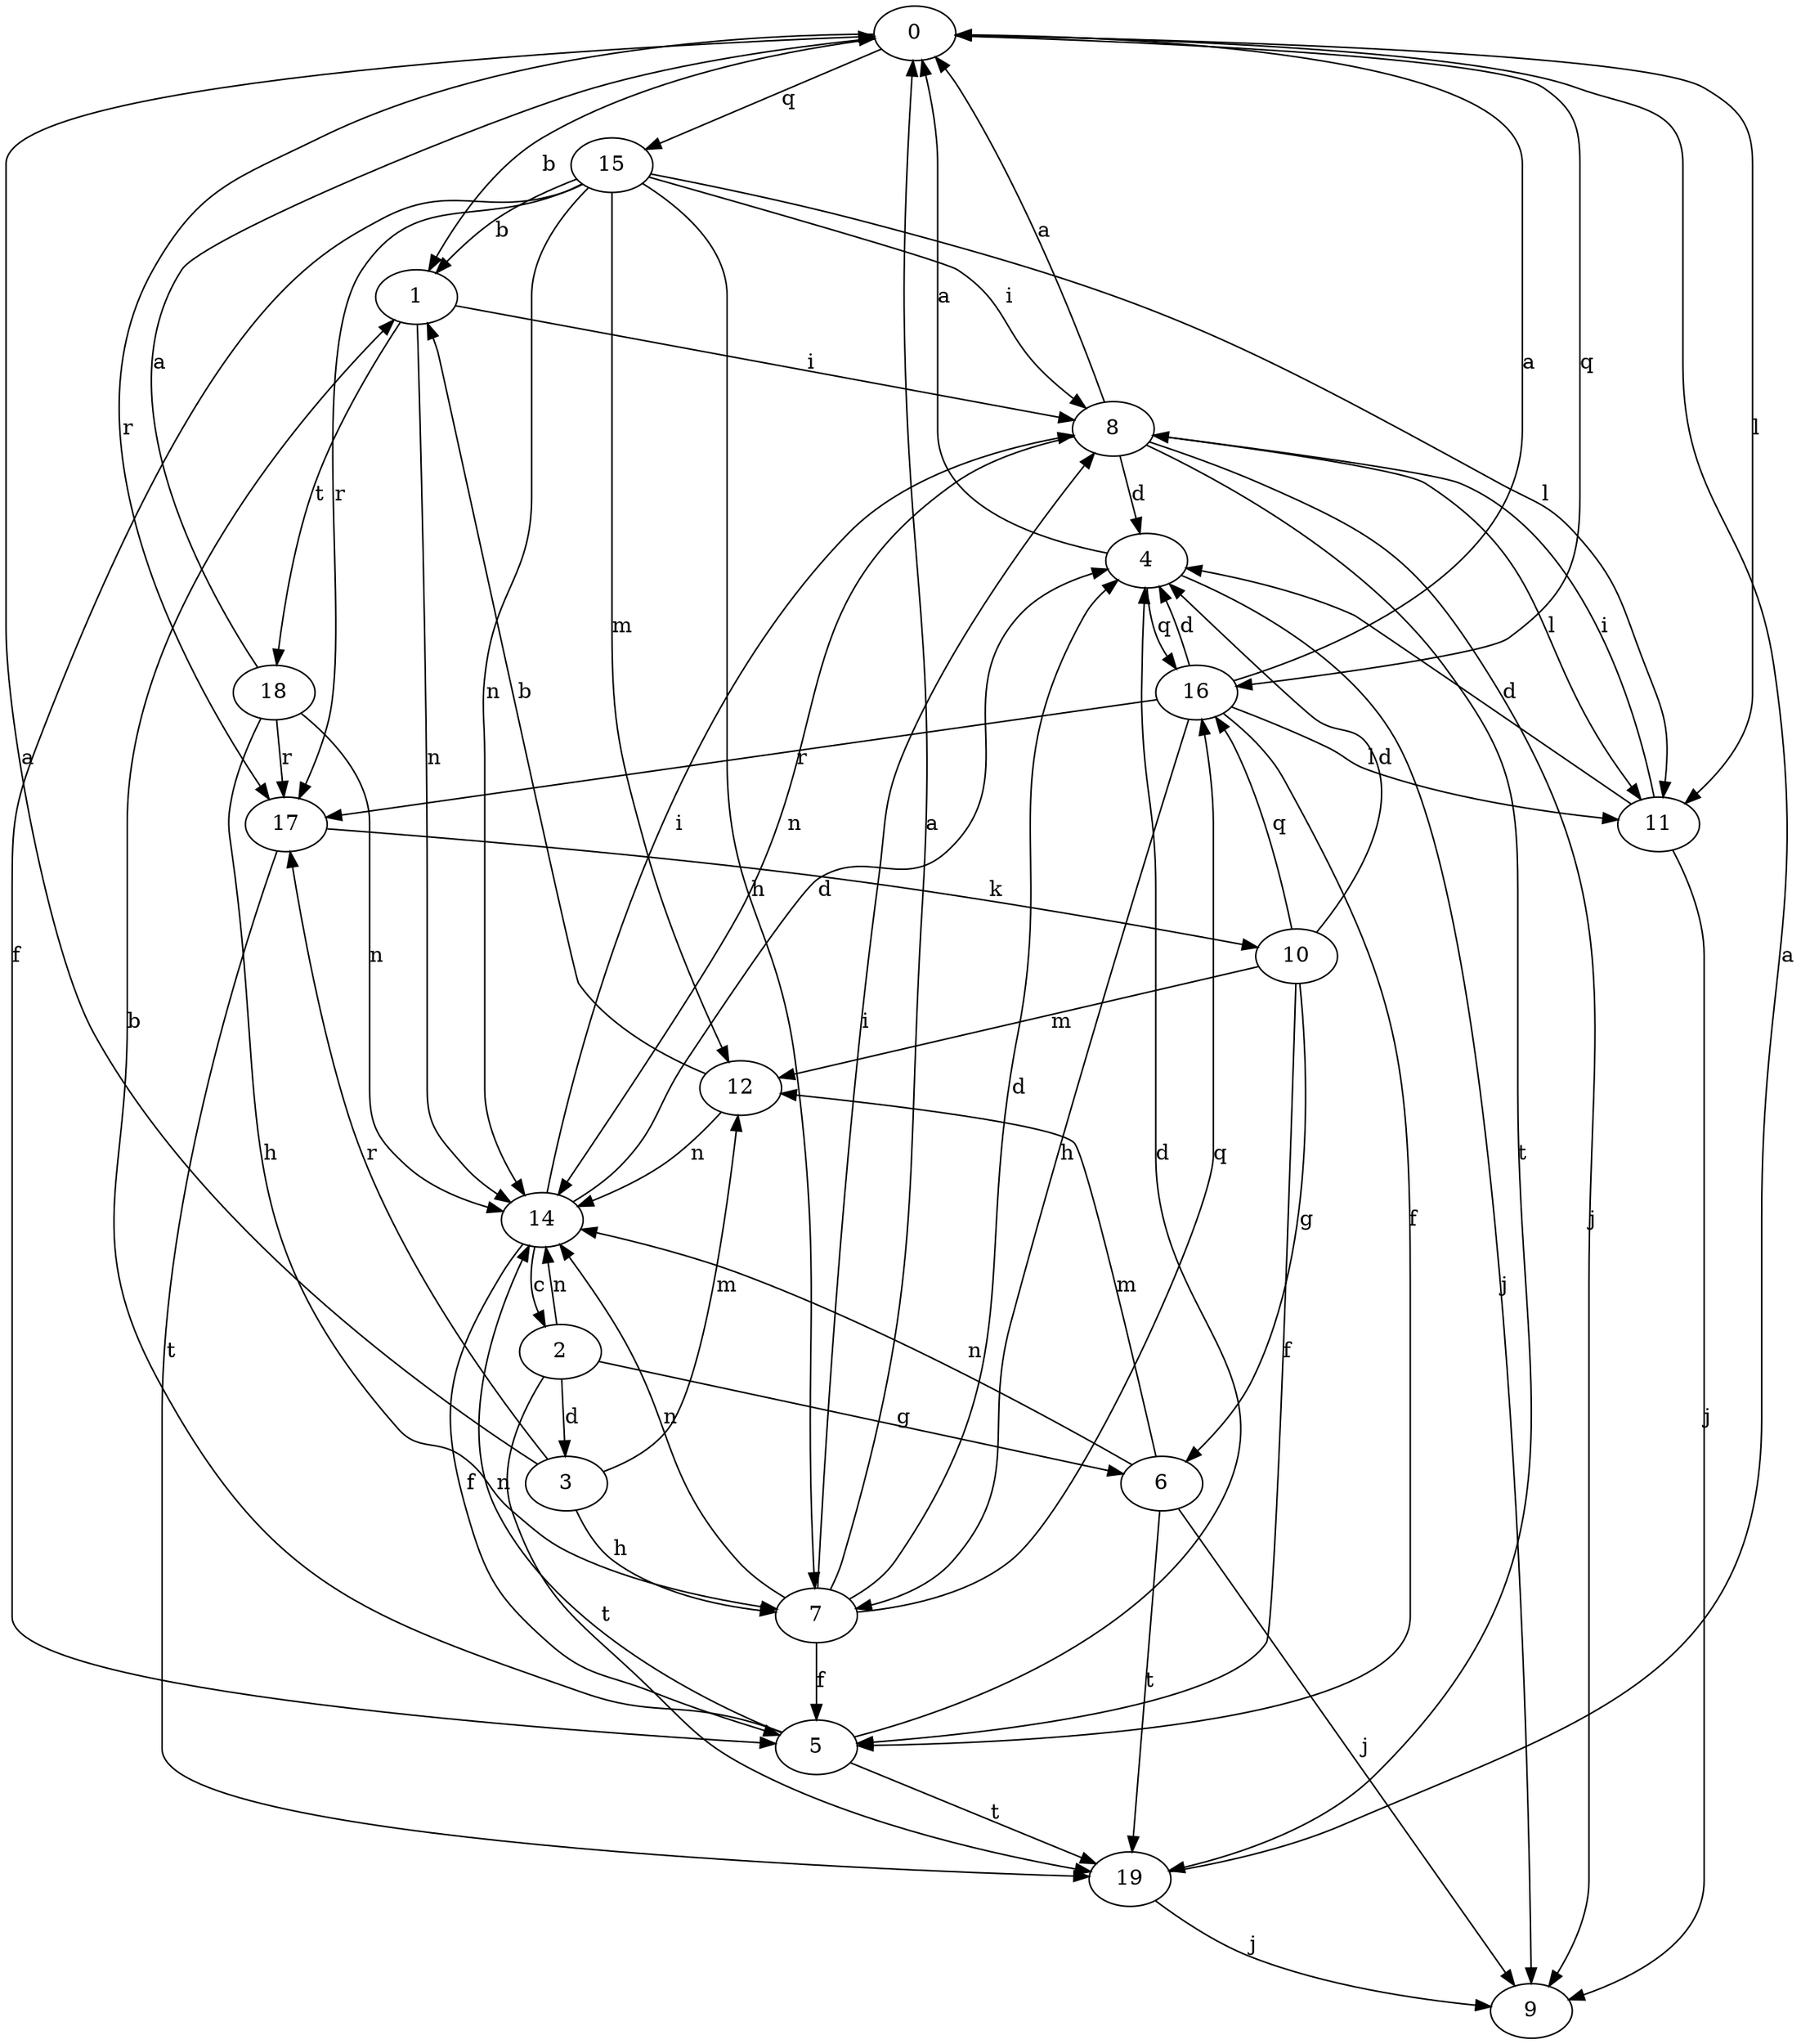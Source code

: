 strict digraph  {
0;
1;
2;
3;
4;
5;
6;
7;
8;
9;
10;
11;
12;
14;
15;
16;
17;
18;
19;
0 -> 1  [label=b];
0 -> 11  [label=l];
0 -> 15  [label=q];
0 -> 16  [label=q];
0 -> 17  [label=r];
1 -> 8  [label=i];
1 -> 14  [label=n];
1 -> 18  [label=t];
2 -> 3  [label=d];
2 -> 6  [label=g];
2 -> 14  [label=n];
2 -> 19  [label=t];
3 -> 0  [label=a];
3 -> 7  [label=h];
3 -> 12  [label=m];
3 -> 17  [label=r];
4 -> 0  [label=a];
4 -> 9  [label=j];
4 -> 16  [label=q];
5 -> 1  [label=b];
5 -> 4  [label=d];
5 -> 14  [label=n];
5 -> 19  [label=t];
6 -> 9  [label=j];
6 -> 12  [label=m];
6 -> 14  [label=n];
6 -> 19  [label=t];
7 -> 0  [label=a];
7 -> 4  [label=d];
7 -> 5  [label=f];
7 -> 8  [label=i];
7 -> 14  [label=n];
7 -> 16  [label=q];
8 -> 0  [label=a];
8 -> 4  [label=d];
8 -> 9  [label=j];
8 -> 11  [label=l];
8 -> 14  [label=n];
8 -> 19  [label=t];
10 -> 4  [label=d];
10 -> 5  [label=f];
10 -> 6  [label=g];
10 -> 12  [label=m];
10 -> 16  [label=q];
11 -> 4  [label=d];
11 -> 8  [label=i];
11 -> 9  [label=j];
12 -> 1  [label=b];
12 -> 14  [label=n];
14 -> 2  [label=c];
14 -> 4  [label=d];
14 -> 5  [label=f];
14 -> 8  [label=i];
15 -> 1  [label=b];
15 -> 5  [label=f];
15 -> 7  [label=h];
15 -> 8  [label=i];
15 -> 11  [label=l];
15 -> 12  [label=m];
15 -> 14  [label=n];
15 -> 17  [label=r];
16 -> 0  [label=a];
16 -> 4  [label=d];
16 -> 5  [label=f];
16 -> 7  [label=h];
16 -> 11  [label=l];
16 -> 17  [label=r];
17 -> 10  [label=k];
17 -> 19  [label=t];
18 -> 0  [label=a];
18 -> 7  [label=h];
18 -> 14  [label=n];
18 -> 17  [label=r];
19 -> 0  [label=a];
19 -> 9  [label=j];
}
